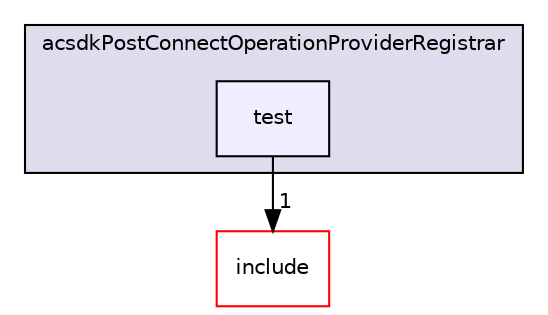 digraph "/workplace/avs-device-sdk/core/acsdkPostConnectOperationProviderRegistrar/test" {
  compound=true
  node [ fontsize="10", fontname="Helvetica"];
  edge [ labelfontsize="10", labelfontname="Helvetica"];
  subgraph clusterdir_8a2d6c119cee84bb17d66f2761a024bc {
    graph [ bgcolor="#ddddee", pencolor="black", label="acsdkPostConnectOperationProviderRegistrar" fontname="Helvetica", fontsize="10", URL="dir_8a2d6c119cee84bb17d66f2761a024bc.html"]
  dir_a5bd905617499f3a385b948df39a368c [shape=box, label="test", style="filled", fillcolor="#eeeeff", pencolor="black", URL="dir_a5bd905617499f3a385b948df39a368c.html"];
  }
  dir_c589f6370907bb5e46ae682be72d9c11 [shape=box label="include" fillcolor="white" style="filled" color="red" URL="dir_c589f6370907bb5e46ae682be72d9c11.html"];
  dir_a5bd905617499f3a385b948df39a368c->dir_c589f6370907bb5e46ae682be72d9c11 [headlabel="1", labeldistance=1.5 headhref="dir_000549_000546.html"];
}
